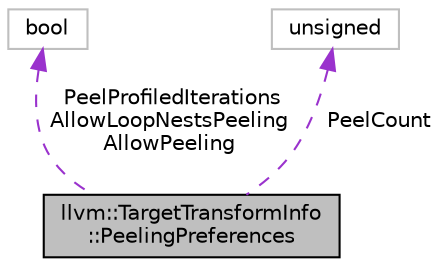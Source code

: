 digraph "llvm::TargetTransformInfo::PeelingPreferences"
{
 // LATEX_PDF_SIZE
  bgcolor="transparent";
  edge [fontname="Helvetica",fontsize="10",labelfontname="Helvetica",labelfontsize="10"];
  node [fontname="Helvetica",fontsize="10",shape=record];
  Node1 [label="llvm::TargetTransformInfo\l::PeelingPreferences",height=0.2,width=0.4,color="black", fillcolor="grey75", style="filled", fontcolor="black",tooltip=" "];
  Node2 -> Node1 [dir="back",color="darkorchid3",fontsize="10",style="dashed",label=" PeelProfiledIterations\nAllowLoopNestsPeeling\nAllowPeeling" ,fontname="Helvetica"];
  Node2 [label="bool",height=0.2,width=0.4,color="grey75",tooltip=" "];
  Node3 -> Node1 [dir="back",color="darkorchid3",fontsize="10",style="dashed",label=" PeelCount" ,fontname="Helvetica"];
  Node3 [label="unsigned",height=0.2,width=0.4,color="grey75",tooltip=" "];
}
